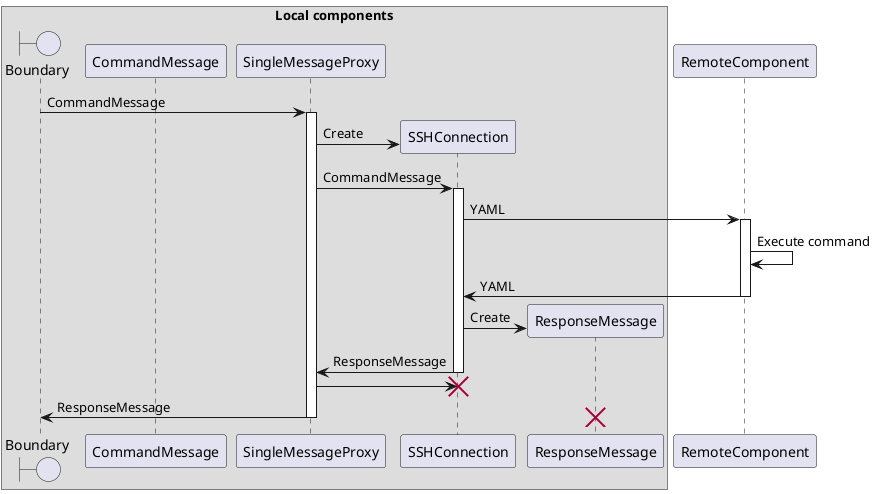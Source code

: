 @startuml

box "Local components"
    boundary Boundary
    participant CommandMessage
    participant SingleMessageProxy as Proxy
    participant SSHConnection
    participant ResponseMessage
end box

Boundary -> Proxy ++ : CommandMessage
Proxy -> SSHConnection ** : Create
Proxy -> SSHConnection ++ : CommandMessage
SSHConnection -> RemoteComponent ++ : YAML
RemoteComponent -> RemoteComponent : Execute command
SSHConnection <- RemoteComponent -- : YAML
SSHConnection -> ResponseMessage ** : Create
Proxy <- SSHConnection -- : ResponseMessage
Proxy -> SSHConnection !!
Boundary <- Proxy -- : ResponseMessage

destroy ResponseMessage

@enduml
